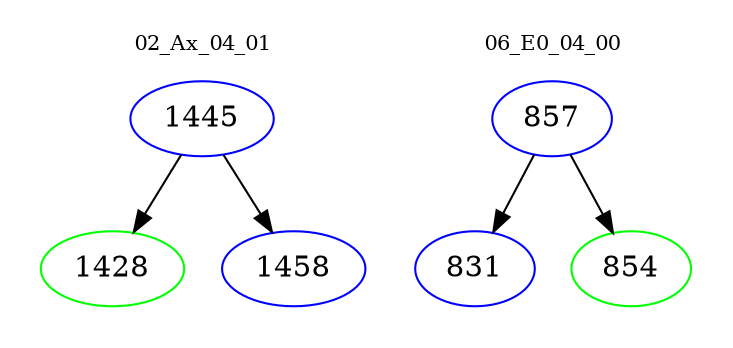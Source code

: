 digraph{
subgraph cluster_0 {
color = white
label = "02_Ax_04_01";
fontsize=10;
T0_1445 [label="1445", color="blue"]
T0_1445 -> T0_1428 [color="black"]
T0_1428 [label="1428", color="green"]
T0_1445 -> T0_1458 [color="black"]
T0_1458 [label="1458", color="blue"]
}
subgraph cluster_1 {
color = white
label = "06_E0_04_00";
fontsize=10;
T1_857 [label="857", color="blue"]
T1_857 -> T1_831 [color="black"]
T1_831 [label="831", color="blue"]
T1_857 -> T1_854 [color="black"]
T1_854 [label="854", color="green"]
}
}
